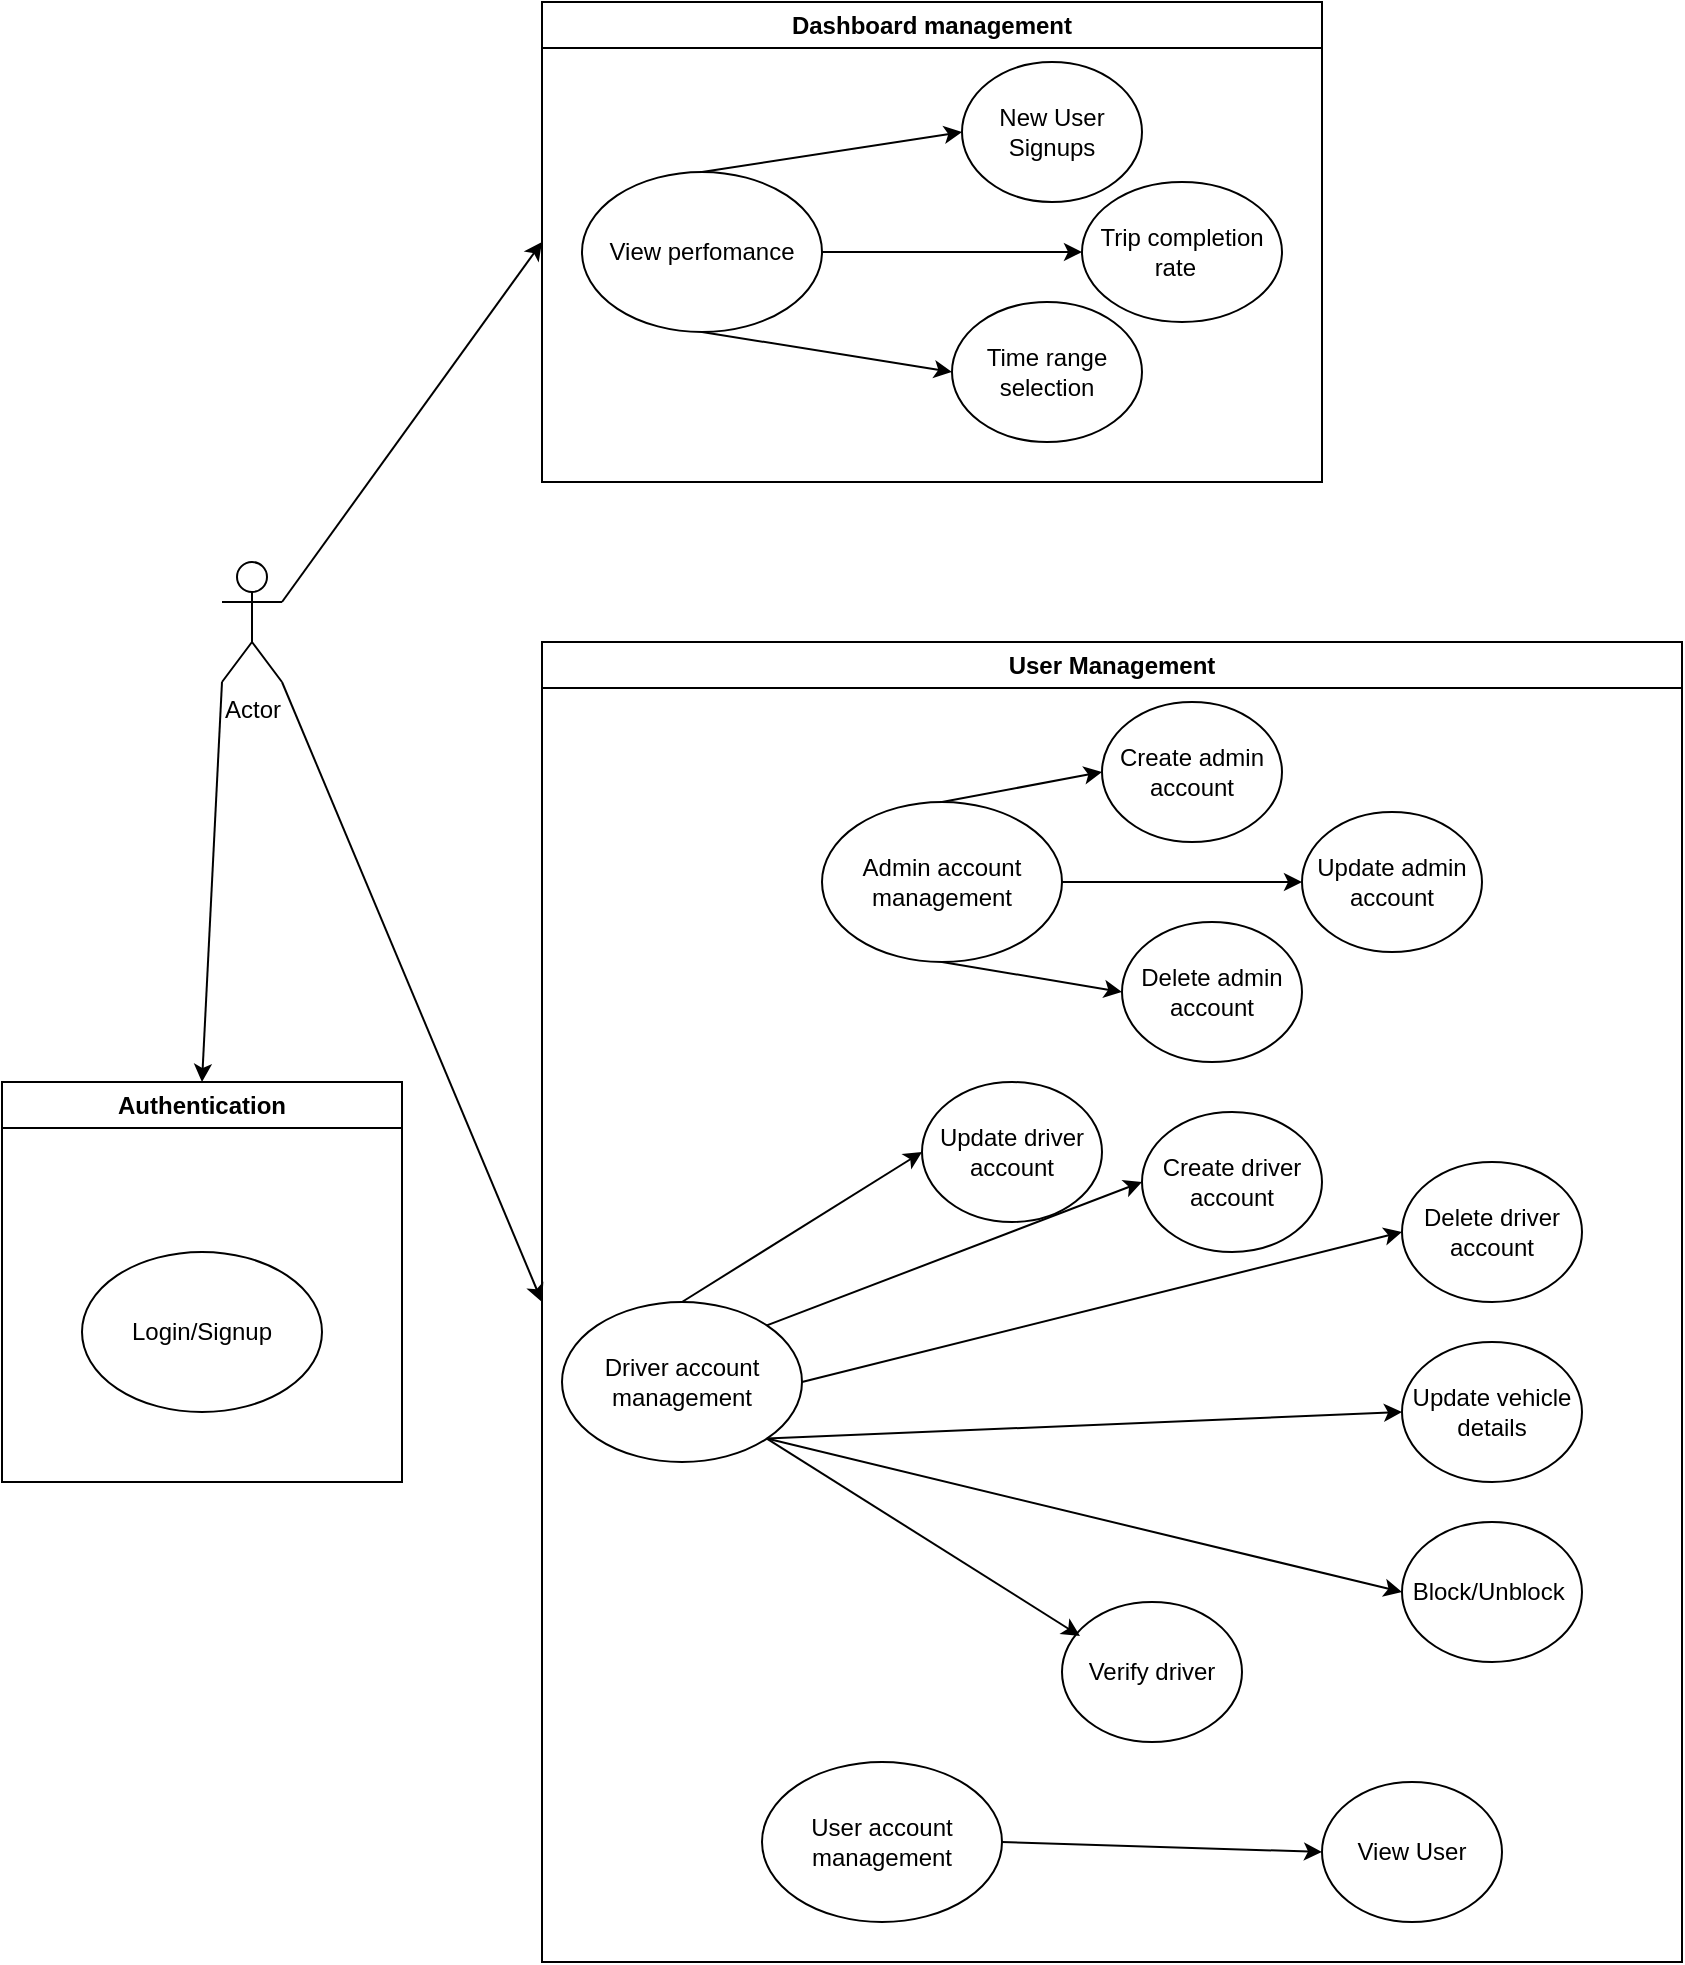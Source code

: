 <mxfile version="25.0.3">
  <diagram name="Page-1" id="Ni3STs8H5t0OCze935WN">
    <mxGraphModel dx="1434" dy="788" grid="1" gridSize="10" guides="1" tooltips="1" connect="1" arrows="1" fold="1" page="1" pageScale="1" pageWidth="850" pageHeight="1100" math="0" shadow="0">
      <root>
        <mxCell id="0" />
        <mxCell id="1" parent="0" />
        <mxCell id="f48hS4eL3U9dTgndGjm5-1" value="Actor" style="shape=umlActor;verticalLabelPosition=bottom;verticalAlign=top;html=1;outlineConnect=0;" vertex="1" parent="1">
          <mxGeometry x="120" y="300" width="30" height="60" as="geometry" />
        </mxCell>
        <mxCell id="f48hS4eL3U9dTgndGjm5-2" value="" style="endArrow=classic;html=1;rounded=0;entryX=0;entryY=0.5;entryDx=0;entryDy=0;" edge="1" parent="1" target="f48hS4eL3U9dTgndGjm5-3">
          <mxGeometry width="50" height="50" relative="1" as="geometry">
            <mxPoint x="150" y="320" as="sourcePoint" />
            <mxPoint x="240" y="240" as="targetPoint" />
          </mxGeometry>
        </mxCell>
        <mxCell id="f48hS4eL3U9dTgndGjm5-3" value="Dashboard management" style="swimlane;whiteSpace=wrap;html=1;" vertex="1" parent="1">
          <mxGeometry x="280" y="20" width="390" height="240" as="geometry" />
        </mxCell>
        <mxCell id="f48hS4eL3U9dTgndGjm5-4" value="View perfomance" style="ellipse;whiteSpace=wrap;html=1;" vertex="1" parent="f48hS4eL3U9dTgndGjm5-3">
          <mxGeometry x="20" y="85" width="120" height="80" as="geometry" />
        </mxCell>
        <mxCell id="f48hS4eL3U9dTgndGjm5-5" value="New User Signups" style="ellipse;whiteSpace=wrap;html=1;" vertex="1" parent="f48hS4eL3U9dTgndGjm5-3">
          <mxGeometry x="210" y="30" width="90" height="70" as="geometry" />
        </mxCell>
        <mxCell id="f48hS4eL3U9dTgndGjm5-6" value="Trip completion&lt;div&gt;rate&amp;nbsp;&amp;nbsp;&lt;/div&gt;" style="ellipse;whiteSpace=wrap;html=1;" vertex="1" parent="f48hS4eL3U9dTgndGjm5-3">
          <mxGeometry x="270" y="90" width="100" height="70" as="geometry" />
        </mxCell>
        <mxCell id="f48hS4eL3U9dTgndGjm5-7" value="Time range selection" style="ellipse;whiteSpace=wrap;html=1;" vertex="1" parent="f48hS4eL3U9dTgndGjm5-3">
          <mxGeometry x="205" y="150" width="95" height="70" as="geometry" />
        </mxCell>
        <mxCell id="f48hS4eL3U9dTgndGjm5-8" value="" style="endArrow=classic;html=1;rounded=0;exitX=0.5;exitY=0;exitDx=0;exitDy=0;entryX=0;entryY=0.5;entryDx=0;entryDy=0;" edge="1" parent="f48hS4eL3U9dTgndGjm5-3" source="f48hS4eL3U9dTgndGjm5-4" target="f48hS4eL3U9dTgndGjm5-5">
          <mxGeometry width="50" height="50" relative="1" as="geometry">
            <mxPoint x="130" y="100" as="sourcePoint" />
            <mxPoint x="180" y="50" as="targetPoint" />
          </mxGeometry>
        </mxCell>
        <mxCell id="f48hS4eL3U9dTgndGjm5-15" value="" style="endArrow=classic;html=1;rounded=0;exitX=1;exitY=0.5;exitDx=0;exitDy=0;entryX=0;entryY=0.5;entryDx=0;entryDy=0;" edge="1" parent="f48hS4eL3U9dTgndGjm5-3" source="f48hS4eL3U9dTgndGjm5-4" target="f48hS4eL3U9dTgndGjm5-6">
          <mxGeometry width="50" height="50" relative="1" as="geometry">
            <mxPoint x="190" y="170" as="sourcePoint" />
            <mxPoint x="240" y="120" as="targetPoint" />
          </mxGeometry>
        </mxCell>
        <mxCell id="f48hS4eL3U9dTgndGjm5-16" value="" style="endArrow=classic;html=1;rounded=0;exitX=0.5;exitY=1;exitDx=0;exitDy=0;entryX=0;entryY=0.5;entryDx=0;entryDy=0;" edge="1" parent="f48hS4eL3U9dTgndGjm5-3" source="f48hS4eL3U9dTgndGjm5-4" target="f48hS4eL3U9dTgndGjm5-7">
          <mxGeometry width="50" height="50" relative="1" as="geometry">
            <mxPoint x="130" y="230" as="sourcePoint" />
            <mxPoint x="180" y="180" as="targetPoint" />
          </mxGeometry>
        </mxCell>
        <mxCell id="f48hS4eL3U9dTgndGjm5-17" value="User Management" style="swimlane;whiteSpace=wrap;html=1;" vertex="1" parent="1">
          <mxGeometry x="280" y="340" width="570" height="660" as="geometry" />
        </mxCell>
        <mxCell id="f48hS4eL3U9dTgndGjm5-18" value="Admin account management" style="ellipse;whiteSpace=wrap;html=1;" vertex="1" parent="f48hS4eL3U9dTgndGjm5-17">
          <mxGeometry x="140" y="80" width="120" height="80" as="geometry" />
        </mxCell>
        <mxCell id="f48hS4eL3U9dTgndGjm5-19" value="Create admin account" style="ellipse;whiteSpace=wrap;html=1;" vertex="1" parent="f48hS4eL3U9dTgndGjm5-17">
          <mxGeometry x="280" y="30" width="90" height="70" as="geometry" />
        </mxCell>
        <mxCell id="f48hS4eL3U9dTgndGjm5-20" value="Update admin account" style="ellipse;whiteSpace=wrap;html=1;" vertex="1" parent="f48hS4eL3U9dTgndGjm5-17">
          <mxGeometry x="380" y="85" width="90" height="70" as="geometry" />
        </mxCell>
        <mxCell id="f48hS4eL3U9dTgndGjm5-21" value="Delete admin account" style="ellipse;whiteSpace=wrap;html=1;" vertex="1" parent="f48hS4eL3U9dTgndGjm5-17">
          <mxGeometry x="290" y="140" width="90" height="70" as="geometry" />
        </mxCell>
        <mxCell id="f48hS4eL3U9dTgndGjm5-22" value="" style="endArrow=classic;html=1;rounded=0;exitX=0.5;exitY=0;exitDx=0;exitDy=0;entryX=0;entryY=0.5;entryDx=0;entryDy=0;" edge="1" parent="f48hS4eL3U9dTgndGjm5-17" source="f48hS4eL3U9dTgndGjm5-18" target="f48hS4eL3U9dTgndGjm5-19">
          <mxGeometry width="50" height="50" relative="1" as="geometry">
            <mxPoint x="80" y="-245" as="sourcePoint" />
            <mxPoint x="210" y="-265" as="targetPoint" />
          </mxGeometry>
        </mxCell>
        <mxCell id="f48hS4eL3U9dTgndGjm5-23" value="" style="endArrow=classic;html=1;rounded=0;exitX=1;exitY=0.5;exitDx=0;exitDy=0;entryX=0;entryY=0.5;entryDx=0;entryDy=0;" edge="1" parent="f48hS4eL3U9dTgndGjm5-17" source="f48hS4eL3U9dTgndGjm5-18" target="f48hS4eL3U9dTgndGjm5-20">
          <mxGeometry width="50" height="50" relative="1" as="geometry">
            <mxPoint x="74" y="93" as="sourcePoint" />
            <mxPoint x="190" y="75" as="targetPoint" />
          </mxGeometry>
        </mxCell>
        <mxCell id="f48hS4eL3U9dTgndGjm5-32" value="" style="endArrow=classic;html=1;rounded=0;exitX=0.5;exitY=1;exitDx=0;exitDy=0;entryX=0;entryY=0.5;entryDx=0;entryDy=0;" edge="1" parent="f48hS4eL3U9dTgndGjm5-17" source="f48hS4eL3U9dTgndGjm5-18" target="f48hS4eL3U9dTgndGjm5-21">
          <mxGeometry width="50" height="50" relative="1" as="geometry">
            <mxPoint x="140" y="130" as="sourcePoint" />
            <mxPoint x="290" y="145" as="targetPoint" />
          </mxGeometry>
        </mxCell>
        <mxCell id="f48hS4eL3U9dTgndGjm5-33" value="Driver account management" style="ellipse;whiteSpace=wrap;html=1;" vertex="1" parent="f48hS4eL3U9dTgndGjm5-17">
          <mxGeometry x="10" y="330" width="120" height="80" as="geometry" />
        </mxCell>
        <mxCell id="f48hS4eL3U9dTgndGjm5-34" value="Create driver account" style="ellipse;whiteSpace=wrap;html=1;" vertex="1" parent="f48hS4eL3U9dTgndGjm5-17">
          <mxGeometry x="300" y="235" width="90" height="70" as="geometry" />
        </mxCell>
        <mxCell id="f48hS4eL3U9dTgndGjm5-35" value="Delete driver account" style="ellipse;whiteSpace=wrap;html=1;" vertex="1" parent="f48hS4eL3U9dTgndGjm5-17">
          <mxGeometry x="430" y="260" width="90" height="70" as="geometry" />
        </mxCell>
        <mxCell id="f48hS4eL3U9dTgndGjm5-36" value="Block/Unblock&amp;nbsp;" style="ellipse;whiteSpace=wrap;html=1;" vertex="1" parent="f48hS4eL3U9dTgndGjm5-17">
          <mxGeometry x="430" y="440" width="90" height="70" as="geometry" />
        </mxCell>
        <mxCell id="f48hS4eL3U9dTgndGjm5-37" value="Update vehicle details" style="ellipse;whiteSpace=wrap;html=1;" vertex="1" parent="f48hS4eL3U9dTgndGjm5-17">
          <mxGeometry x="430" y="350" width="90" height="70" as="geometry" />
        </mxCell>
        <mxCell id="f48hS4eL3U9dTgndGjm5-38" value="Update driver account" style="ellipse;whiteSpace=wrap;html=1;" vertex="1" parent="f48hS4eL3U9dTgndGjm5-17">
          <mxGeometry x="190" y="220" width="90" height="70" as="geometry" />
        </mxCell>
        <mxCell id="f48hS4eL3U9dTgndGjm5-39" value="Verify driver" style="ellipse;whiteSpace=wrap;html=1;" vertex="1" parent="f48hS4eL3U9dTgndGjm5-17">
          <mxGeometry x="260" y="480" width="90" height="70" as="geometry" />
        </mxCell>
        <mxCell id="f48hS4eL3U9dTgndGjm5-40" value="" style="endArrow=classic;html=1;rounded=0;exitX=0.5;exitY=0;exitDx=0;exitDy=0;entryX=0;entryY=0.5;entryDx=0;entryDy=0;" edge="1" parent="f48hS4eL3U9dTgndGjm5-17" source="f48hS4eL3U9dTgndGjm5-33" target="f48hS4eL3U9dTgndGjm5-38">
          <mxGeometry width="50" height="50" relative="1" as="geometry">
            <mxPoint x="120" y="350" as="sourcePoint" />
            <mxPoint x="170" y="300" as="targetPoint" />
          </mxGeometry>
        </mxCell>
        <mxCell id="f48hS4eL3U9dTgndGjm5-44" value="" style="endArrow=classic;html=1;rounded=0;entryX=0;entryY=0.5;entryDx=0;entryDy=0;exitX=1;exitY=1;exitDx=0;exitDy=0;" edge="1" parent="f48hS4eL3U9dTgndGjm5-17" source="f48hS4eL3U9dTgndGjm5-33" target="f48hS4eL3U9dTgndGjm5-36">
          <mxGeometry width="50" height="50" relative="1" as="geometry">
            <mxPoint x="140" y="370" as="sourcePoint" />
            <mxPoint x="190" y="320" as="targetPoint" />
          </mxGeometry>
        </mxCell>
        <mxCell id="f48hS4eL3U9dTgndGjm5-45" value="" style="endArrow=classic;html=1;rounded=0;exitX=1;exitY=1;exitDx=0;exitDy=0;entryX=0.1;entryY=0.243;entryDx=0;entryDy=0;entryPerimeter=0;" edge="1" parent="f48hS4eL3U9dTgndGjm5-17" source="f48hS4eL3U9dTgndGjm5-33" target="f48hS4eL3U9dTgndGjm5-39">
          <mxGeometry width="50" height="50" relative="1" as="geometry">
            <mxPoint x="150" y="380" as="sourcePoint" />
            <mxPoint x="200" y="330" as="targetPoint" />
          </mxGeometry>
        </mxCell>
        <mxCell id="f48hS4eL3U9dTgndGjm5-46" value="" style="endArrow=classic;html=1;rounded=0;entryX=0;entryY=0.5;entryDx=0;entryDy=0;exitX=1;exitY=1;exitDx=0;exitDy=0;" edge="1" parent="f48hS4eL3U9dTgndGjm5-17" source="f48hS4eL3U9dTgndGjm5-33" target="f48hS4eL3U9dTgndGjm5-37">
          <mxGeometry width="50" height="50" relative="1" as="geometry">
            <mxPoint x="160" y="390" as="sourcePoint" />
            <mxPoint x="210" y="340" as="targetPoint" />
          </mxGeometry>
        </mxCell>
        <mxCell id="f48hS4eL3U9dTgndGjm5-47" value="User account management" style="ellipse;whiteSpace=wrap;html=1;" vertex="1" parent="f48hS4eL3U9dTgndGjm5-17">
          <mxGeometry x="110" y="560" width="120" height="80" as="geometry" />
        </mxCell>
        <mxCell id="f48hS4eL3U9dTgndGjm5-48" value="View User" style="ellipse;whiteSpace=wrap;html=1;" vertex="1" parent="f48hS4eL3U9dTgndGjm5-17">
          <mxGeometry x="390" y="570" width="90" height="70" as="geometry" />
        </mxCell>
        <mxCell id="f48hS4eL3U9dTgndGjm5-49" value="" style="endArrow=classic;html=1;rounded=0;exitX=1;exitY=0.5;exitDx=0;exitDy=0;entryX=0;entryY=0.5;entryDx=0;entryDy=0;" edge="1" parent="f48hS4eL3U9dTgndGjm5-17" source="f48hS4eL3U9dTgndGjm5-47" target="f48hS4eL3U9dTgndGjm5-48">
          <mxGeometry width="50" height="50" relative="1" as="geometry">
            <mxPoint x="130" y="620" as="sourcePoint" />
            <mxPoint x="180" y="570" as="targetPoint" />
          </mxGeometry>
        </mxCell>
        <mxCell id="f48hS4eL3U9dTgndGjm5-43" value="" style="endArrow=classic;html=1;rounded=0;entryX=0;entryY=0.5;entryDx=0;entryDy=0;exitX=1;exitY=0.5;exitDx=0;exitDy=0;" edge="1" parent="f48hS4eL3U9dTgndGjm5-17" source="f48hS4eL3U9dTgndGjm5-33" target="f48hS4eL3U9dTgndGjm5-35">
          <mxGeometry width="50" height="50" relative="1" as="geometry">
            <mxPoint x="130" y="340" as="sourcePoint" />
            <mxPoint x="180" y="290" as="targetPoint" />
          </mxGeometry>
        </mxCell>
        <mxCell id="f48hS4eL3U9dTgndGjm5-42" value="" style="endArrow=classic;html=1;rounded=0;entryX=0;entryY=0.5;entryDx=0;entryDy=0;exitX=1;exitY=0;exitDx=0;exitDy=0;" edge="1" parent="f48hS4eL3U9dTgndGjm5-17" source="f48hS4eL3U9dTgndGjm5-33" target="f48hS4eL3U9dTgndGjm5-34">
          <mxGeometry width="50" height="50" relative="1" as="geometry">
            <mxPoint x="120" y="330" as="sourcePoint" />
            <mxPoint x="170" y="280" as="targetPoint" />
          </mxGeometry>
        </mxCell>
        <mxCell id="f48hS4eL3U9dTgndGjm5-50" value="" style="endArrow=classic;html=1;rounded=0;entryX=0;entryY=0.5;entryDx=0;entryDy=0;" edge="1" parent="1" target="f48hS4eL3U9dTgndGjm5-17">
          <mxGeometry width="50" height="50" relative="1" as="geometry">
            <mxPoint x="150" y="360" as="sourcePoint" />
            <mxPoint x="200" y="310" as="targetPoint" />
          </mxGeometry>
        </mxCell>
        <mxCell id="f48hS4eL3U9dTgndGjm5-51" value="Authentication" style="swimlane;whiteSpace=wrap;html=1;" vertex="1" parent="1">
          <mxGeometry x="10" y="560" width="200" height="200" as="geometry" />
        </mxCell>
        <mxCell id="f48hS4eL3U9dTgndGjm5-52" value="Login/Signup" style="ellipse;whiteSpace=wrap;html=1;" vertex="1" parent="f48hS4eL3U9dTgndGjm5-51">
          <mxGeometry x="40" y="85" width="120" height="80" as="geometry" />
        </mxCell>
        <mxCell id="f48hS4eL3U9dTgndGjm5-53" value="" style="endArrow=classic;html=1;rounded=0;entryX=0.5;entryY=0;entryDx=0;entryDy=0;exitX=0;exitY=1;exitDx=0;exitDy=0;exitPerimeter=0;" edge="1" parent="1" source="f48hS4eL3U9dTgndGjm5-1" target="f48hS4eL3U9dTgndGjm5-51">
          <mxGeometry width="50" height="50" relative="1" as="geometry">
            <mxPoint x="70" y="420" as="sourcePoint" />
            <mxPoint x="120" y="370" as="targetPoint" />
          </mxGeometry>
        </mxCell>
      </root>
    </mxGraphModel>
  </diagram>
</mxfile>
